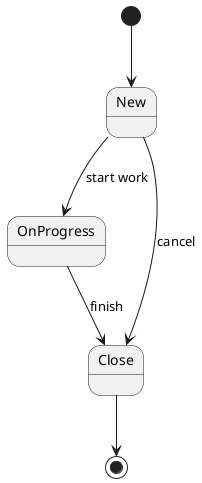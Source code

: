 @startuml
[*] --> New
New --> OnProgress : start work
OnProgress --> Close : finish
New --> Close : cancel
Close --> [*]
@enduml